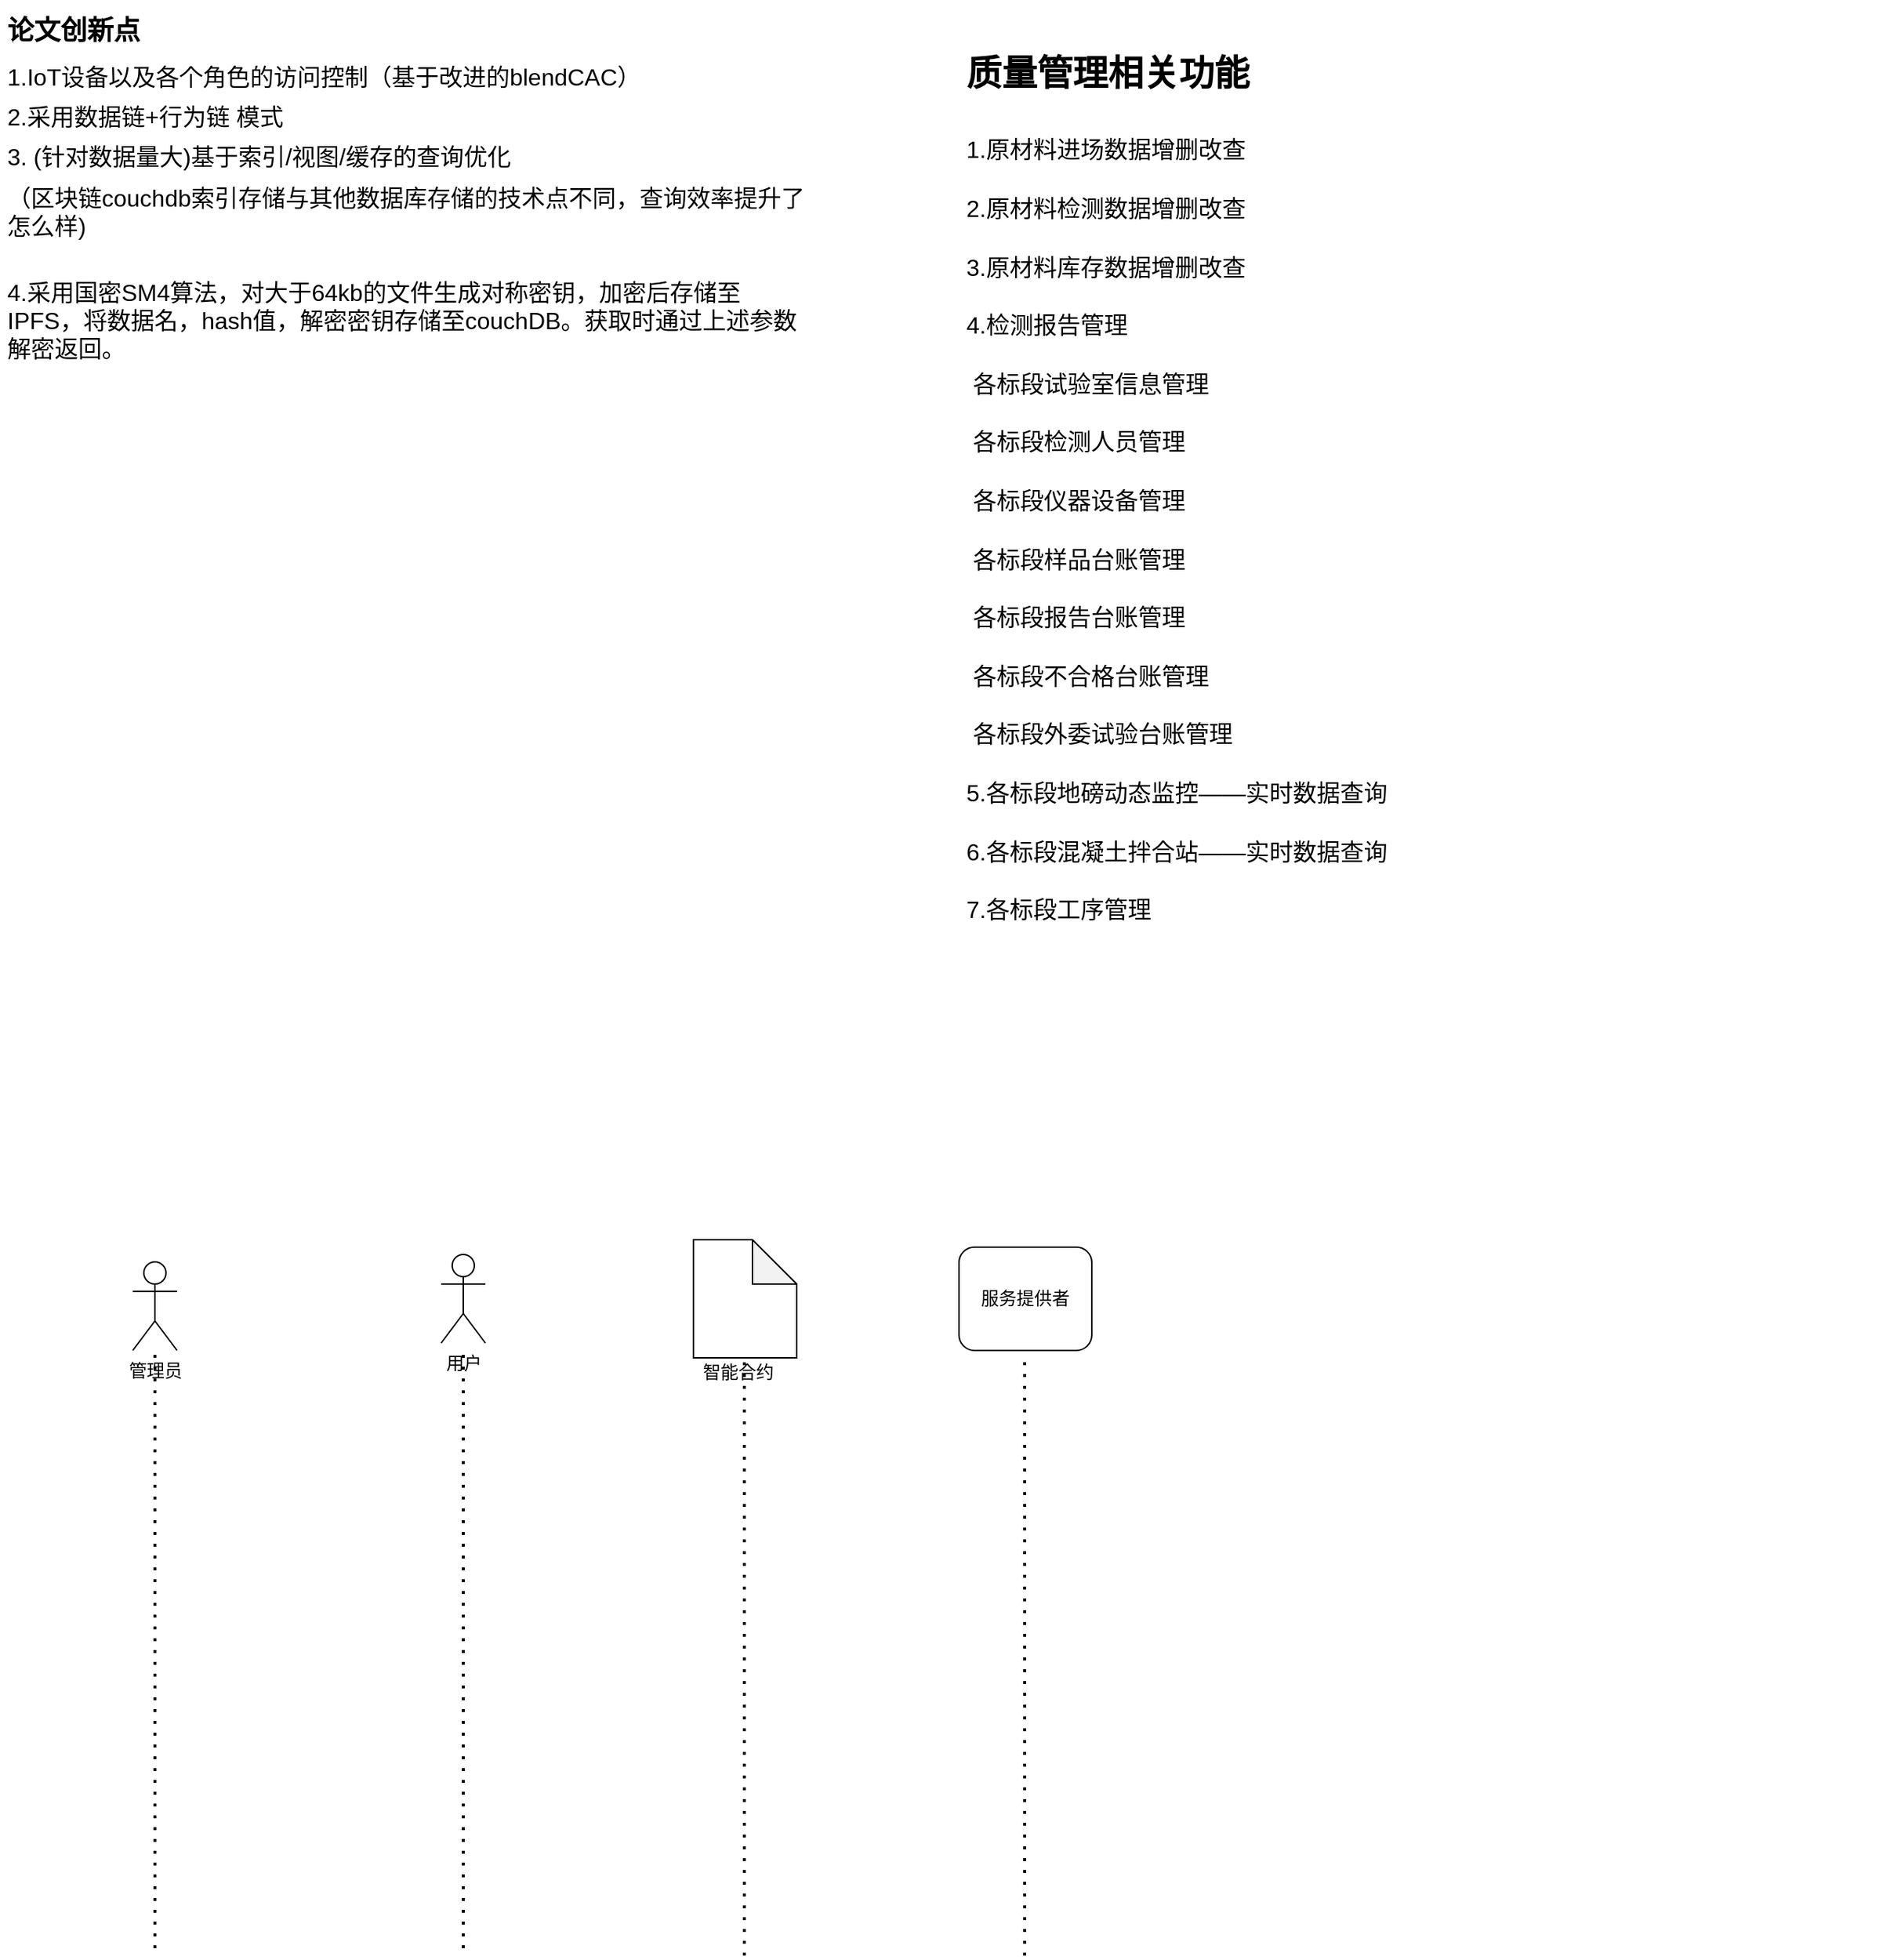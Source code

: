 <mxfile version="15.8.6" type="github">
  <diagram id="QmFLCAPsfilFU5ywDQWz" name="第 1 页">
    <mxGraphModel dx="737" dy="416" grid="1" gridSize="10" guides="1" tooltips="1" connect="1" arrows="1" fold="1" page="1" pageScale="1" pageWidth="827" pageHeight="1169" math="0" shadow="0">
      <root>
        <mxCell id="0" />
        <mxCell id="1" parent="0" />
        <mxCell id="ds6BCZwHAGG2QGQAVBN1-8" value="&lt;h1&gt;&lt;font style=&quot;font-size: 18px&quot;&gt;论文创新点&lt;/font&gt;&lt;/h1&gt;&lt;p&gt;&lt;font size=&quot;3&quot;&gt;1.IoT设备以及各个角色的访问控制（基于改进的blendCAC）&lt;/font&gt;&lt;/p&gt;&lt;p&gt;&lt;font size=&quot;3&quot;&gt;2.采用数据链+行为链 模式&lt;/font&gt;&lt;/p&gt;&lt;p&gt;&lt;font size=&quot;3&quot;&gt;3. (针对数据量大)基于索引/视图/缓存的查询优化&amp;nbsp;&lt;/font&gt;&lt;/p&gt;&lt;p&gt;&lt;font size=&quot;3&quot;&gt;（区块链couchdb索引存储与其他数据库存储的技术点不同，查询效率提升了怎么样)&lt;/font&gt;&lt;/p&gt;&lt;p&gt;&lt;br&gt;&lt;/p&gt;&lt;p&gt;&lt;font size=&quot;3&quot;&gt;4.采用国密SM4算法，对大于64kb的文件生成对称密钥，加密后存储至IPFS，将数据名，hash值，解密密钥存储至couchDB。获取时通过上述参数解密返回。&lt;/font&gt;&lt;/p&gt;&lt;div&gt;&lt;br&gt;&lt;/div&gt;" style="text;html=1;strokeColor=none;fillColor=none;spacing=5;spacingTop=-20;whiteSpace=wrap;overflow=hidden;rounded=0;fontSize=8;" parent="1" vertex="1">
          <mxGeometry x="100" y="100" width="550" height="340" as="geometry" />
        </mxCell>
        <mxCell id="ds6BCZwHAGG2QGQAVBN1-9" value="&lt;h1&gt;&lt;font style=&quot;font-size: 24px&quot;&gt;质量管理相关功能&lt;/font&gt;&lt;/h1&gt;&lt;p&gt;&lt;font size=&quot;3&quot;&gt;1.原材料进场数据增删改查&lt;/font&gt;&lt;/p&gt;&lt;p&gt;&lt;font size=&quot;3&quot;&gt;2.原材料检测数据增删改查&lt;/font&gt;&lt;/p&gt;&lt;p&gt;&lt;font size=&quot;3&quot;&gt;3.原材料库存数据增删改查&lt;/font&gt;&lt;/p&gt;&lt;p&gt;&lt;font size=&quot;3&quot;&gt;4.检测报告管理&lt;/font&gt;&lt;/p&gt;&lt;p&gt;&lt;font size=&quot;3&quot;&gt;&lt;span style=&quot;white-space: pre&quot;&gt; &lt;/span&gt;各标段试验室信息管理&lt;br&gt;&lt;/font&gt;&lt;/p&gt;&lt;p&gt;&lt;font size=&quot;3&quot;&gt;&lt;span style=&quot;white-space: pre&quot;&gt; &lt;/span&gt;各标段检测人员管理&lt;br&gt;&lt;/font&gt;&lt;/p&gt;&lt;p&gt;&lt;font size=&quot;3&quot;&gt;&lt;span style=&quot;white-space: pre&quot;&gt; &lt;/span&gt;各标段仪器设备管理&lt;br&gt;&lt;/font&gt;&lt;/p&gt;&lt;p&gt;&lt;font size=&quot;3&quot;&gt;&lt;span style=&quot;white-space: pre&quot;&gt; &lt;/span&gt;各标段样品台账管理&lt;br&gt;&lt;/font&gt;&lt;/p&gt;&lt;p&gt;&lt;font size=&quot;3&quot;&gt;&lt;span style=&quot;white-space: pre&quot;&gt; &lt;/span&gt;各标段报告台账管理&lt;br&gt;&lt;/font&gt;&lt;/p&gt;&lt;p&gt;&lt;font size=&quot;3&quot;&gt;&lt;span style=&quot;white-space: pre&quot;&gt; &lt;/span&gt;各标段不合格台账管理&lt;br&gt;&lt;/font&gt;&lt;/p&gt;&lt;p&gt;&lt;font size=&quot;3&quot;&gt;&lt;span style=&quot;white-space: pre&quot;&gt; &lt;/span&gt;各标段外委试验台账管理&lt;br&gt;&lt;/font&gt;&lt;/p&gt;&lt;p&gt;&lt;font size=&quot;3&quot;&gt;5.各标段地磅动态监控——实时数据查询&lt;/font&gt;&lt;/p&gt;&lt;p&gt;&lt;font size=&quot;3&quot;&gt;6.各标段混凝土拌合站——实时数据查询&lt;/font&gt;&lt;/p&gt;&lt;p&gt;&lt;font size=&quot;3&quot;&gt;7.各标段工序管理&lt;/font&gt;&lt;/p&gt;&lt;p&gt;&lt;font size=&quot;3&quot;&gt;&lt;br&gt;&lt;/font&gt;&lt;/p&gt;&lt;p&gt;&lt;font size=&quot;3&quot;&gt;&lt;span style=&quot;white-space: pre&quot;&gt; &lt;/span&gt;&lt;br&gt;&lt;/font&gt;&lt;/p&gt;&lt;p&gt;&lt;font size=&quot;3&quot;&gt;&lt;span style=&quot;white-space: pre&quot;&gt; &lt;/span&gt;&lt;br&gt;&lt;/font&gt;&lt;/p&gt;" style="text;html=1;strokeColor=none;fillColor=none;spacing=5;spacingTop=-20;whiteSpace=wrap;overflow=hidden;rounded=0;fontSize=18;" parent="1" vertex="1">
          <mxGeometry x="750" y="100" width="630" height="640" as="geometry" />
        </mxCell>
        <mxCell id="Q39CvUvdOPkpIdRfKEma-1" value="服务提供者" style="rounded=1;whiteSpace=wrap;html=1;" parent="1" vertex="1">
          <mxGeometry x="750" y="935" width="90" height="70" as="geometry" />
        </mxCell>
        <mxCell id="Q39CvUvdOPkpIdRfKEma-2" value="管理员" style="shape=umlActor;verticalLabelPosition=bottom;verticalAlign=top;html=1;outlineConnect=0;" parent="1" vertex="1">
          <mxGeometry x="190" y="945" width="30" height="60" as="geometry" />
        </mxCell>
        <mxCell id="Q39CvUvdOPkpIdRfKEma-3" value="用户" style="shape=umlActor;verticalLabelPosition=bottom;verticalAlign=top;html=1;outlineConnect=0;" parent="1" vertex="1">
          <mxGeometry x="399" y="940" width="30" height="60" as="geometry" />
        </mxCell>
        <mxCell id="Q39CvUvdOPkpIdRfKEma-5" value="" style="shape=note;whiteSpace=wrap;html=1;backgroundOutline=1;darkOpacity=0.05;" parent="1" vertex="1">
          <mxGeometry x="570" y="930" width="70" height="80" as="geometry" />
        </mxCell>
        <mxCell id="Q39CvUvdOPkpIdRfKEma-7" value="智能合约" style="text;html=1;align=center;verticalAlign=middle;resizable=0;points=[];autosize=1;strokeColor=none;fillColor=none;" parent="1" vertex="1">
          <mxGeometry x="565" y="1010" width="70" height="20" as="geometry" />
        </mxCell>
        <mxCell id="Q39CvUvdOPkpIdRfKEma-10" value="" style="endArrow=none;dashed=1;html=1;dashPattern=1 3;strokeWidth=2;rounded=0;" parent="1" target="Q39CvUvdOPkpIdRfKEma-2" edge="1">
          <mxGeometry width="50" height="50" relative="1" as="geometry">
            <mxPoint x="205" y="1410" as="sourcePoint" />
            <mxPoint x="200" y="1030" as="targetPoint" />
          </mxGeometry>
        </mxCell>
        <mxCell id="Q39CvUvdOPkpIdRfKEma-11" value="" style="endArrow=none;dashed=1;html=1;dashPattern=1 3;strokeWidth=2;rounded=0;" parent="1" edge="1">
          <mxGeometry width="50" height="50" relative="1" as="geometry">
            <mxPoint x="414" y="1410" as="sourcePoint" />
            <mxPoint x="414" y="1005" as="targetPoint" />
          </mxGeometry>
        </mxCell>
        <mxCell id="Q39CvUvdOPkpIdRfKEma-12" value="" style="endArrow=none;dashed=1;html=1;dashPattern=1 3;strokeWidth=2;rounded=0;" parent="1" edge="1">
          <mxGeometry width="50" height="50" relative="1" as="geometry">
            <mxPoint x="604.5" y="1415" as="sourcePoint" />
            <mxPoint x="604.5" y="1010" as="targetPoint" />
          </mxGeometry>
        </mxCell>
        <mxCell id="Q39CvUvdOPkpIdRfKEma-13" value="" style="endArrow=none;dashed=1;html=1;dashPattern=1 3;strokeWidth=2;rounded=0;" parent="1" edge="1">
          <mxGeometry width="50" height="50" relative="1" as="geometry">
            <mxPoint x="794.5" y="1415" as="sourcePoint" />
            <mxPoint x="794.5" y="1010" as="targetPoint" />
          </mxGeometry>
        </mxCell>
      </root>
    </mxGraphModel>
  </diagram>
</mxfile>
